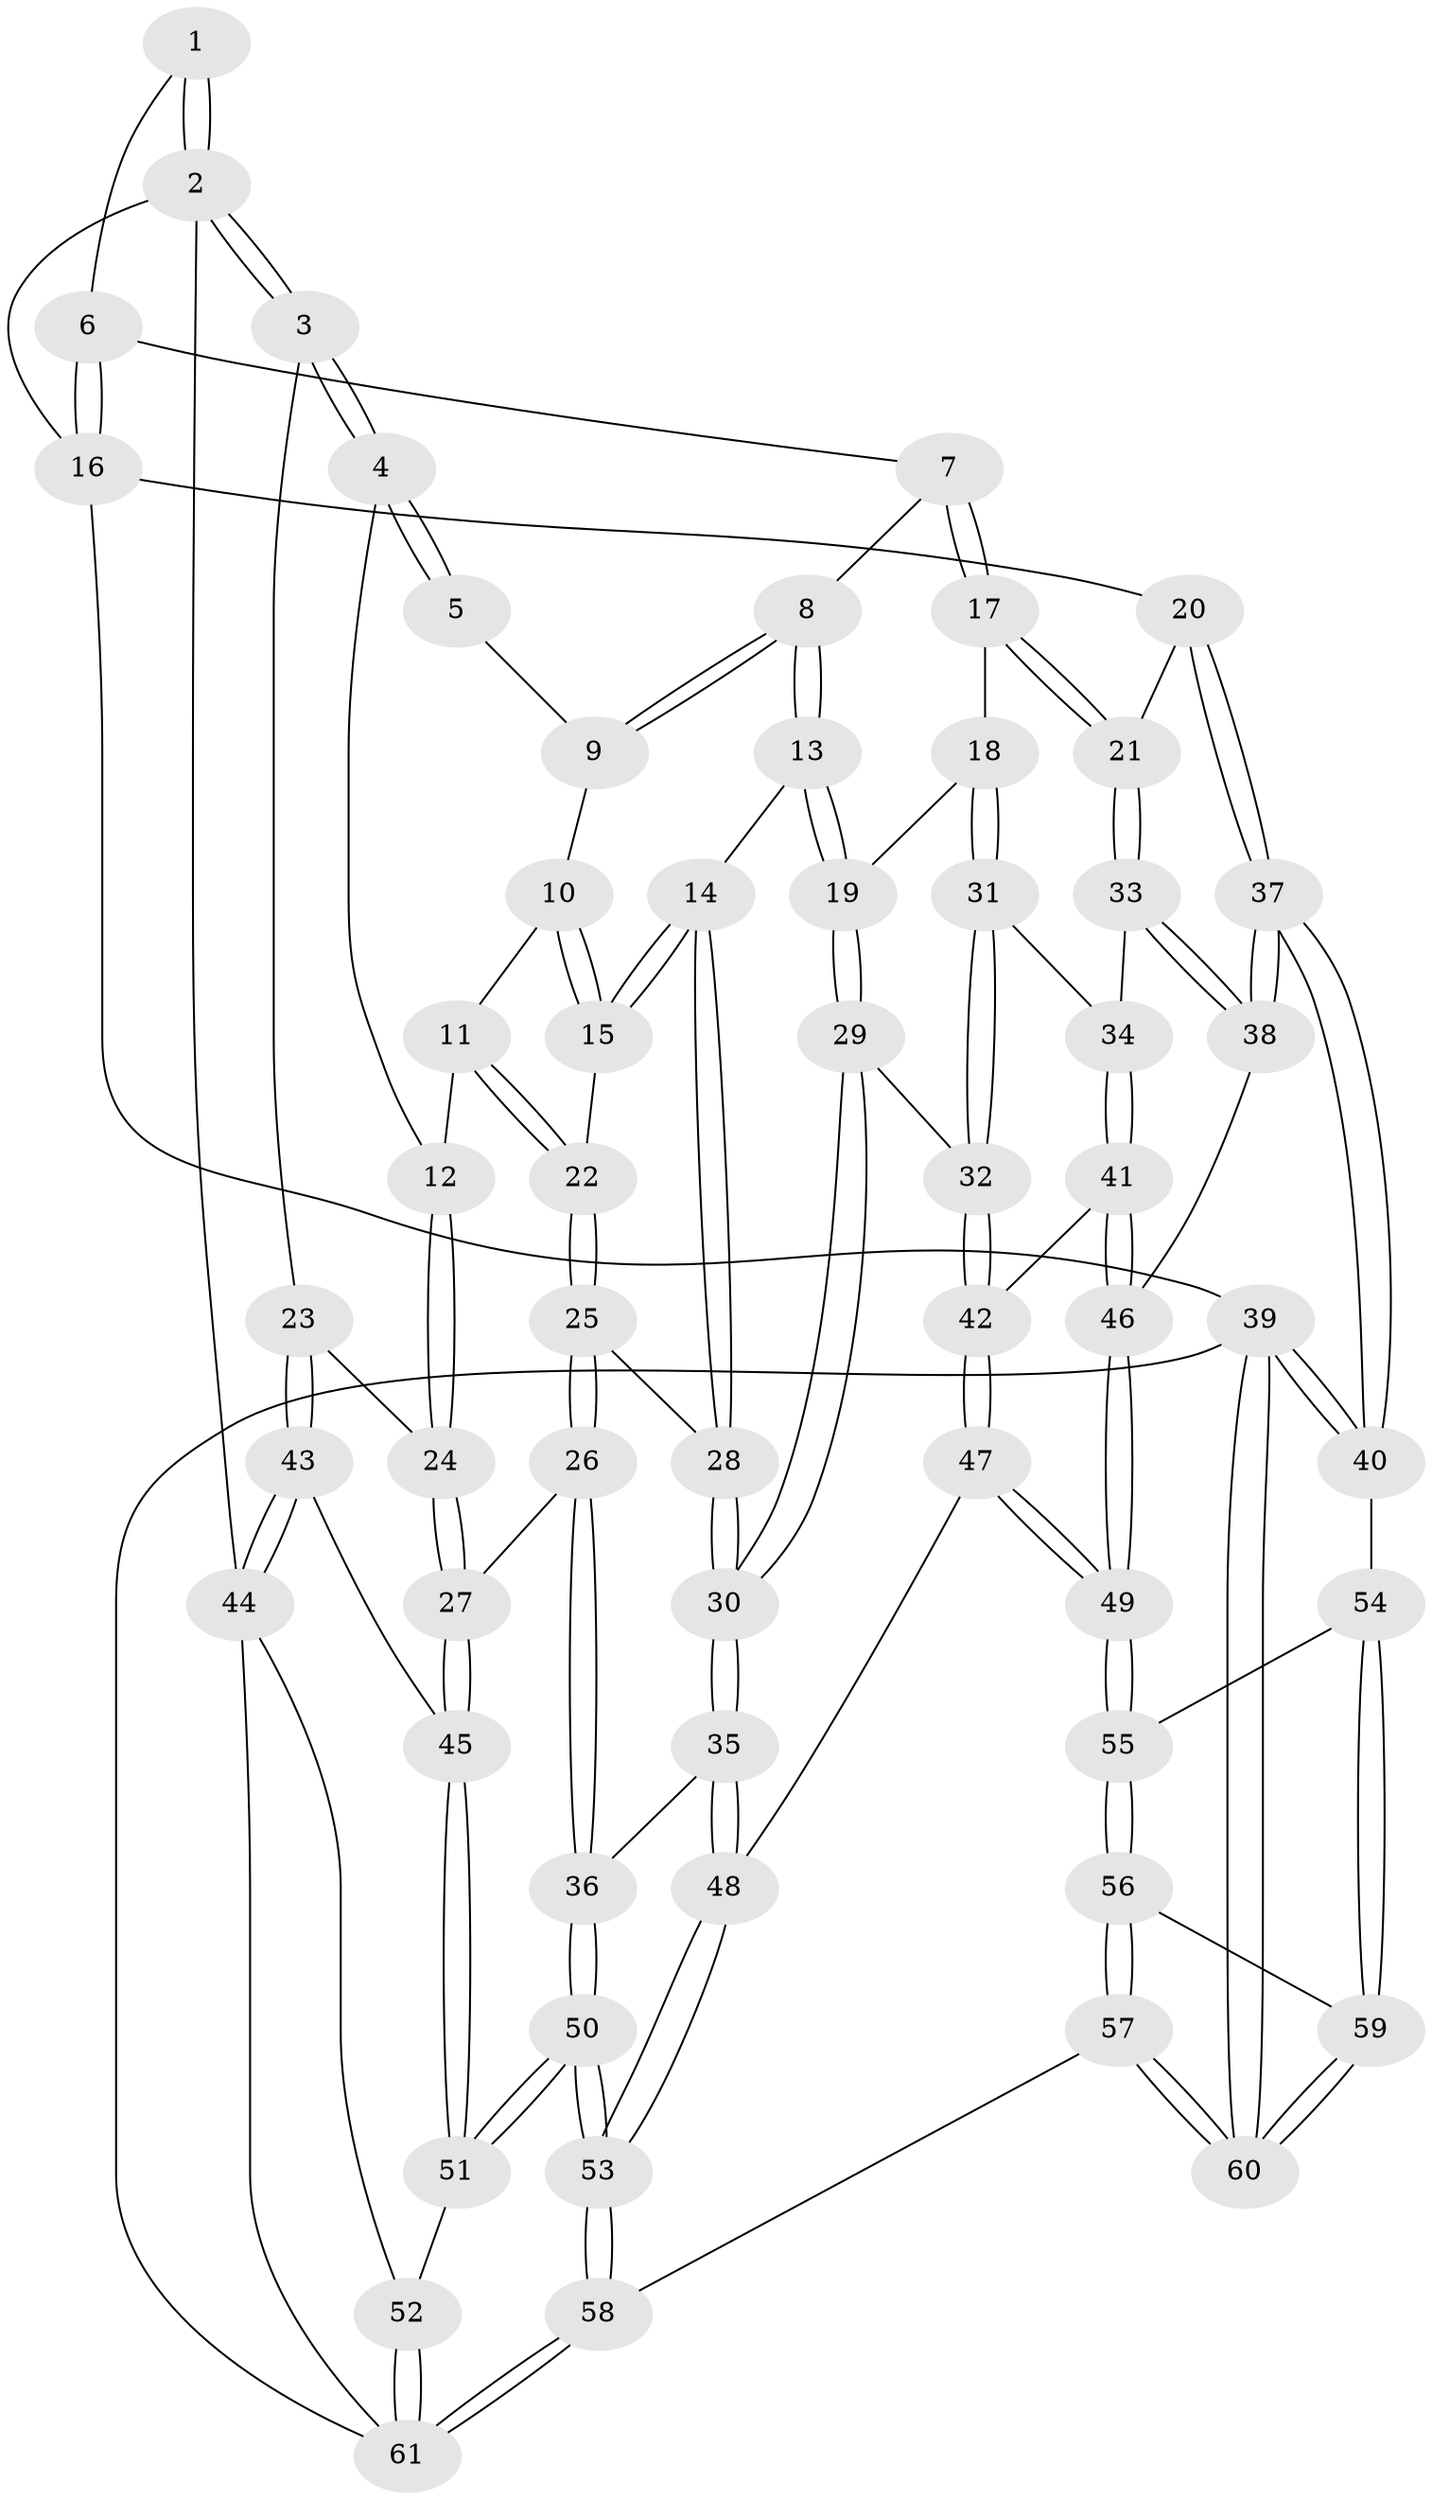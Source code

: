 // coarse degree distribution, {3: 0.14705882352941177, 7: 0.029411764705882353, 6: 0.058823529411764705, 4: 0.47058823529411764, 5: 0.29411764705882354}
// Generated by graph-tools (version 1.1) at 2025/42/03/06/25 10:42:27]
// undirected, 61 vertices, 149 edges
graph export_dot {
graph [start="1"]
  node [color=gray90,style=filled];
  1 [pos="+0.3869214237810373+0"];
  2 [pos="+0+0"];
  3 [pos="+0+0"];
  4 [pos="+0.2988211853954021+0.14405028774922055"];
  5 [pos="+0.3863148648583776+0"];
  6 [pos="+0.8758703061274157+0"];
  7 [pos="+0.7654094196304408+0.046445074646685604"];
  8 [pos="+0.6649817129949395+0.10202383449980644"];
  9 [pos="+0.5059389591839696+0.08257570347376278"];
  10 [pos="+0.5043233111072509+0.09934425114803681"];
  11 [pos="+0.3586313689506106+0.18647909424895873"];
  12 [pos="+0.29870817592501075+0.16530565736174013"];
  13 [pos="+0.5582168836130043+0.23517428570116153"];
  14 [pos="+0.5265380158161963+0.2289523102303529"];
  15 [pos="+0.5258335837121867+0.22855025856377856"];
  16 [pos="+1+0"];
  17 [pos="+0.7889971845799468+0.24079748936920217"];
  18 [pos="+0.7073523877910499+0.2816920357202503"];
  19 [pos="+0.5806206725981464+0.2589078316998544"];
  20 [pos="+1+0.19276455901914893"];
  21 [pos="+0.8110770465219744+0.2604065710660469"];
  22 [pos="+0.4376065900322203+0.22992540865878533"];
  23 [pos="+0+0.22161178864844222"];
  24 [pos="+0.28864141588753145+0.17801226820835667"];
  25 [pos="+0.40553050607058716+0.3559002524548561"];
  26 [pos="+0.2978996889040397+0.4382418656878234"];
  27 [pos="+0.25611486663687993+0.4262209355446285"];
  28 [pos="+0.48037395501091723+0.35507455941963034"];
  29 [pos="+0.579615702745332+0.4499573776457154"];
  30 [pos="+0.5776144036515751+0.4505043701683792"];
  31 [pos="+0.6703483250982663+0.41196239925712846"];
  32 [pos="+0.6000051295773166+0.45389637620487516"];
  33 [pos="+0.8578692568909461+0.4241216602977717"];
  34 [pos="+0.8130306658203721+0.4341945450191377"];
  35 [pos="+0.46643602077483753+0.5307553672923973"];
  36 [pos="+0.3672528220400587+0.49621730120105234"];
  37 [pos="+1+0.5564360613799675"];
  38 [pos="+1+0.5347093595961668"];
  39 [pos="+1+1"];
  40 [pos="+1+0.5904949468079158"];
  41 [pos="+0.7276209898385135+0.5258953487699205"];
  42 [pos="+0.6374785032043818+0.5034577858544628"];
  43 [pos="+0+0.3059361109387377"];
  44 [pos="+0+0.7288026367695734"];
  45 [pos="+0.2142991637350911+0.440345697138603"];
  46 [pos="+0.7819552997095867+0.638396555439228"];
  47 [pos="+0.657729871345848+0.6902239293976268"];
  48 [pos="+0.5101270272940426+0.7018381639336743"];
  49 [pos="+0.7132118078046118+0.7107231495631317"];
  50 [pos="+0.2849462315292193+0.8004020137613334"];
  51 [pos="+0.1272560892759526+0.7423364413302578"];
  52 [pos="+0.03620904174459365+0.764009033682803"];
  53 [pos="+0.3799163258778285+0.8655271872981829"];
  54 [pos="+0.9376604084777916+0.7319498619146889"];
  55 [pos="+0.7270775556002644+0.747101139471814"];
  56 [pos="+0.7355501038611401+0.7867526839392815"];
  57 [pos="+0.48934014117931696+1"];
  58 [pos="+0.4474118372730095+1"];
  59 [pos="+0.8230581500523277+0.856155801239842"];
  60 [pos="+1+1"];
  61 [pos="+0.1597520497138938+1"];
  1 -- 2;
  1 -- 2;
  1 -- 6;
  2 -- 3;
  2 -- 3;
  2 -- 16;
  2 -- 44;
  3 -- 4;
  3 -- 4;
  3 -- 23;
  4 -- 5;
  4 -- 5;
  4 -- 12;
  5 -- 9;
  6 -- 7;
  6 -- 16;
  6 -- 16;
  7 -- 8;
  7 -- 17;
  7 -- 17;
  8 -- 9;
  8 -- 9;
  8 -- 13;
  8 -- 13;
  9 -- 10;
  10 -- 11;
  10 -- 15;
  10 -- 15;
  11 -- 12;
  11 -- 22;
  11 -- 22;
  12 -- 24;
  12 -- 24;
  13 -- 14;
  13 -- 19;
  13 -- 19;
  14 -- 15;
  14 -- 15;
  14 -- 28;
  14 -- 28;
  15 -- 22;
  16 -- 20;
  16 -- 39;
  17 -- 18;
  17 -- 21;
  17 -- 21;
  18 -- 19;
  18 -- 31;
  18 -- 31;
  19 -- 29;
  19 -- 29;
  20 -- 21;
  20 -- 37;
  20 -- 37;
  21 -- 33;
  21 -- 33;
  22 -- 25;
  22 -- 25;
  23 -- 24;
  23 -- 43;
  23 -- 43;
  24 -- 27;
  24 -- 27;
  25 -- 26;
  25 -- 26;
  25 -- 28;
  26 -- 27;
  26 -- 36;
  26 -- 36;
  27 -- 45;
  27 -- 45;
  28 -- 30;
  28 -- 30;
  29 -- 30;
  29 -- 30;
  29 -- 32;
  30 -- 35;
  30 -- 35;
  31 -- 32;
  31 -- 32;
  31 -- 34;
  32 -- 42;
  32 -- 42;
  33 -- 34;
  33 -- 38;
  33 -- 38;
  34 -- 41;
  34 -- 41;
  35 -- 36;
  35 -- 48;
  35 -- 48;
  36 -- 50;
  36 -- 50;
  37 -- 38;
  37 -- 38;
  37 -- 40;
  37 -- 40;
  38 -- 46;
  39 -- 40;
  39 -- 40;
  39 -- 60;
  39 -- 60;
  39 -- 61;
  40 -- 54;
  41 -- 42;
  41 -- 46;
  41 -- 46;
  42 -- 47;
  42 -- 47;
  43 -- 44;
  43 -- 44;
  43 -- 45;
  44 -- 52;
  44 -- 61;
  45 -- 51;
  45 -- 51;
  46 -- 49;
  46 -- 49;
  47 -- 48;
  47 -- 49;
  47 -- 49;
  48 -- 53;
  48 -- 53;
  49 -- 55;
  49 -- 55;
  50 -- 51;
  50 -- 51;
  50 -- 53;
  50 -- 53;
  51 -- 52;
  52 -- 61;
  52 -- 61;
  53 -- 58;
  53 -- 58;
  54 -- 55;
  54 -- 59;
  54 -- 59;
  55 -- 56;
  55 -- 56;
  56 -- 57;
  56 -- 57;
  56 -- 59;
  57 -- 58;
  57 -- 60;
  57 -- 60;
  58 -- 61;
  58 -- 61;
  59 -- 60;
  59 -- 60;
}
